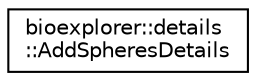 digraph "Graphical Class Hierarchy"
{
 // LATEX_PDF_SIZE
  edge [fontname="Helvetica",fontsize="10",labelfontname="Helvetica",labelfontsize="10"];
  node [fontname="Helvetica",fontsize="10",shape=record];
  rankdir="LR";
  Node0 [label="bioexplorer::details\l::AddSpheresDetails",height=0.2,width=0.4,color="black", fillcolor="white", style="filled",URL="$de/d74/structbioexplorer_1_1details_1_1AddSpheresDetails.html",tooltip="Defines the parameters needed when adding sphere to the scene."];
}
